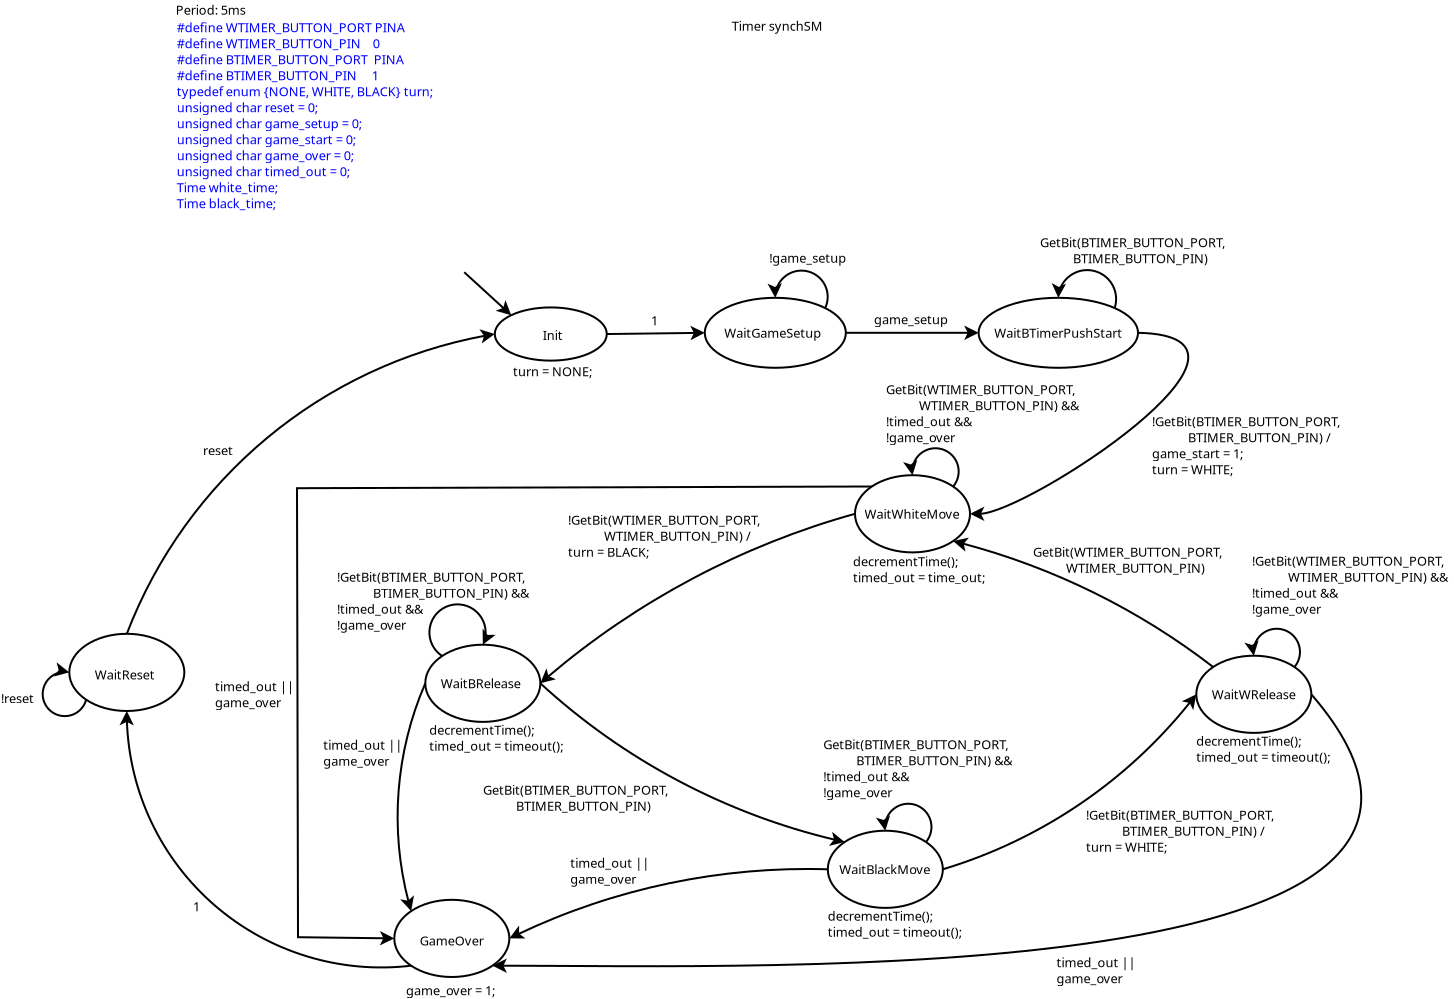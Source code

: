 <?xml version="1.0" encoding="UTF-8"?>
<dia:diagram xmlns:dia="http://www.lysator.liu.se/~alla/dia/">
  <dia:layer name="Background" visible="true" active="true">
    <dia:object type="Standard - Text" version="1" id="O0">
      <dia:attribute name="obj_pos">
        <dia:point val="0.94,0.975"/>
      </dia:attribute>
      <dia:attribute name="obj_bb">
        <dia:rectangle val="0.94,0.38;4.652,1.127"/>
      </dia:attribute>
      <dia:attribute name="text">
        <dia:composite type="text">
          <dia:attribute name="string">
            <dia:string>#Period: 5ms#</dia:string>
          </dia:attribute>
          <dia:attribute name="font">
            <dia:font family="sans" style="0" name="Helvetica"/>
          </dia:attribute>
          <dia:attribute name="height">
            <dia:real val="0.8"/>
          </dia:attribute>
          <dia:attribute name="pos">
            <dia:point val="0.94,0.975"/>
          </dia:attribute>
          <dia:attribute name="color">
            <dia:color val="#000000"/>
          </dia:attribute>
          <dia:attribute name="alignment">
            <dia:enum val="0"/>
          </dia:attribute>
        </dia:composite>
      </dia:attribute>
      <dia:attribute name="valign">
        <dia:enum val="3"/>
      </dia:attribute>
    </dia:object>
    <dia:object type="Standard - Text" version="1" id="O1">
      <dia:attribute name="obj_pos">
        <dia:point val="28.74,1.775"/>
      </dia:attribute>
      <dia:attribute name="obj_bb">
        <dia:rectangle val="28.74,1.18;33.518,1.927"/>
      </dia:attribute>
      <dia:attribute name="text">
        <dia:composite type="text">
          <dia:attribute name="string">
            <dia:string>#Timer synchSM#</dia:string>
          </dia:attribute>
          <dia:attribute name="font">
            <dia:font family="sans" style="0" name="Helvetica"/>
          </dia:attribute>
          <dia:attribute name="height">
            <dia:real val="0.8"/>
          </dia:attribute>
          <dia:attribute name="pos">
            <dia:point val="28.74,1.775"/>
          </dia:attribute>
          <dia:attribute name="color">
            <dia:color val="#000000"/>
          </dia:attribute>
          <dia:attribute name="alignment">
            <dia:enum val="0"/>
          </dia:attribute>
        </dia:composite>
      </dia:attribute>
      <dia:attribute name="valign">
        <dia:enum val="3"/>
      </dia:attribute>
    </dia:object>
    <dia:object type="Standard - Text" version="1" id="O2">
      <dia:attribute name="obj_pos">
        <dia:point val="0.99,1.85"/>
      </dia:attribute>
      <dia:attribute name="obj_bb">
        <dia:rectangle val="0.99,1.236;14.849,10.84"/>
      </dia:attribute>
      <dia:attribute name="text">
        <dia:composite type="text">
          <dia:attribute name="string">
            <dia:string>##define WTIMER_BUTTON_PORT PINA
#define WTIMER_BUTTON_PIN    0
#define BTIMER_BUTTON_PORT  PINA
#define BTIMER_BUTTON_PIN     1
typedef enum {NONE, WHITE, BLACK} turn;
unsigned char reset = 0;
unsigned char game_setup = 0;
unsigned char game_start = 0;
unsigned char game_over = 0;
unsigned char timed_out = 0;
Time white_time;
Time black_time; #</dia:string>
          </dia:attribute>
          <dia:attribute name="font">
            <dia:font family="sans" style="0" name="Helvetica"/>
          </dia:attribute>
          <dia:attribute name="height">
            <dia:real val="0.8"/>
          </dia:attribute>
          <dia:attribute name="pos">
            <dia:point val="0.99,1.85"/>
          </dia:attribute>
          <dia:attribute name="color">
            <dia:color val="#0000ff"/>
          </dia:attribute>
          <dia:attribute name="alignment">
            <dia:enum val="0"/>
          </dia:attribute>
        </dia:composite>
      </dia:attribute>
      <dia:attribute name="valign">
        <dia:enum val="3"/>
      </dia:attribute>
    </dia:object>
    <dia:group>
      <dia:object type="Standard - Text" version="1" id="O3">
        <dia:attribute name="obj_pos">
          <dia:point val="49.75,21.55"/>
        </dia:attribute>
        <dia:attribute name="obj_bb">
          <dia:rectangle val="49.75,20.936;59.908,24.14"/>
        </dia:attribute>
        <dia:attribute name="text">
          <dia:composite type="text">
            <dia:attribute name="string">
              <dia:string>#!GetBit(BTIMER_BUTTON_PORT, 
            BTIMER_BUTTON_PIN) /
game_start = 1;
turn = WHITE;#</dia:string>
            </dia:attribute>
            <dia:attribute name="font">
              <dia:font family="sans" style="0" name="Helvetica"/>
            </dia:attribute>
            <dia:attribute name="height">
              <dia:real val="0.8"/>
            </dia:attribute>
            <dia:attribute name="pos">
              <dia:point val="49.75,21.55"/>
            </dia:attribute>
            <dia:attribute name="color">
              <dia:color val="#000000"/>
            </dia:attribute>
            <dia:attribute name="alignment">
              <dia:enum val="0"/>
            </dia:attribute>
          </dia:composite>
        </dia:attribute>
        <dia:attribute name="valign">
          <dia:enum val="3"/>
        </dia:attribute>
      </dia:object>
      <dia:object type="Standard - BezierLine" version="0" id="O4">
        <dia:attribute name="obj_pos">
          <dia:point val="49.05,16.88"/>
        </dia:attribute>
        <dia:attribute name="obj_bb">
          <dia:rectangle val="40.65,16.829;51.613,26.292"/>
        </dia:attribute>
        <dia:attribute name="bez_points">
          <dia:point val="49.05,16.88"/>
          <dia:point val="57.1,17.05"/>
          <dia:point val="43.439,25.93"/>
          <dia:point val="40.65,25.93"/>
        </dia:attribute>
        <dia:attribute name="corner_types">
          <dia:enum val="0"/>
          <dia:enum val="0"/>
        </dia:attribute>
        <dia:attribute name="end_arrow">
          <dia:enum val="22"/>
        </dia:attribute>
        <dia:attribute name="end_arrow_length">
          <dia:real val="0.5"/>
        </dia:attribute>
        <dia:attribute name="end_arrow_width">
          <dia:real val="0.5"/>
        </dia:attribute>
      </dia:object>
    </dia:group>
    <dia:group>
      <dia:object type="Standard - Line" version="0" id="O5">
        <dia:attribute name="obj_pos">
          <dia:point val="34.441,16.88"/>
        </dia:attribute>
        <dia:attribute name="obj_bb">
          <dia:rectangle val="34.391,16.518;41.193,17.242"/>
        </dia:attribute>
        <dia:attribute name="conn_endpoints">
          <dia:point val="34.441,16.88"/>
          <dia:point val="41.081,16.88"/>
        </dia:attribute>
        <dia:attribute name="numcp">
          <dia:int val="1"/>
        </dia:attribute>
        <dia:attribute name="end_arrow">
          <dia:enum val="22"/>
        </dia:attribute>
        <dia:attribute name="end_arrow_length">
          <dia:real val="0.5"/>
        </dia:attribute>
        <dia:attribute name="end_arrow_width">
          <dia:real val="0.5"/>
        </dia:attribute>
      </dia:object>
      <dia:object type="Standard - Text" version="1" id="O6">
        <dia:attribute name="obj_pos">
          <dia:point val="35.85,16.45"/>
        </dia:attribute>
        <dia:attribute name="obj_bb">
          <dia:rectangle val="35.85,15.855;39.703,16.602"/>
        </dia:attribute>
        <dia:attribute name="text">
          <dia:composite type="text">
            <dia:attribute name="string">
              <dia:string>#game_setup#</dia:string>
            </dia:attribute>
            <dia:attribute name="font">
              <dia:font family="sans" style="0" name="Helvetica"/>
            </dia:attribute>
            <dia:attribute name="height">
              <dia:real val="0.8"/>
            </dia:attribute>
            <dia:attribute name="pos">
              <dia:point val="35.85,16.45"/>
            </dia:attribute>
            <dia:attribute name="color">
              <dia:color val="#000000"/>
            </dia:attribute>
            <dia:attribute name="alignment">
              <dia:enum val="0"/>
            </dia:attribute>
          </dia:composite>
        </dia:attribute>
        <dia:attribute name="valign">
          <dia:enum val="3"/>
        </dia:attribute>
      </dia:object>
    </dia:group>
    <dia:group>
      <dia:object type="Standard - Arc" version="0" id="O7">
        <dia:attribute name="obj_pos">
          <dia:point val="19.166,34.405"/>
        </dia:attribute>
        <dia:attribute name="obj_bb">
          <dia:rectangle val="19.098,34.337;34.45,42.537"/>
        </dia:attribute>
        <dia:attribute name="conn_endpoints">
          <dia:point val="19.166,34.405"/>
          <dia:point val="34.382,42.34"/>
        </dia:attribute>
        <dia:attribute name="curve_distance">
          <dia:real val="1.132"/>
        </dia:attribute>
        <dia:attribute name="end_arrow">
          <dia:enum val="22"/>
        </dia:attribute>
        <dia:attribute name="end_arrow_length">
          <dia:real val="0.5"/>
        </dia:attribute>
        <dia:attribute name="end_arrow_width">
          <dia:real val="0.5"/>
        </dia:attribute>
      </dia:object>
      <dia:object type="Standard - Text" version="1" id="O8">
        <dia:attribute name="obj_pos">
          <dia:point val="16.305,39.975"/>
        </dia:attribute>
        <dia:attribute name="obj_bb">
          <dia:rectangle val="16.305,39.38;26.192,40.928"/>
        </dia:attribute>
        <dia:attribute name="text">
          <dia:composite type="text">
            <dia:attribute name="string">
              <dia:string>#GetBit(BTIMER_BUTTON_PORT, 
           BTIMER_BUTTON_PIN)#</dia:string>
            </dia:attribute>
            <dia:attribute name="font">
              <dia:font family="sans" style="0" name="Helvetica"/>
            </dia:attribute>
            <dia:attribute name="height">
              <dia:real val="0.8"/>
            </dia:attribute>
            <dia:attribute name="pos">
              <dia:point val="16.305,39.975"/>
            </dia:attribute>
            <dia:attribute name="color">
              <dia:color val="#000000"/>
            </dia:attribute>
            <dia:attribute name="alignment">
              <dia:enum val="0"/>
            </dia:attribute>
          </dia:composite>
        </dia:attribute>
        <dia:attribute name="valign">
          <dia:enum val="3"/>
        </dia:attribute>
      </dia:object>
    </dia:group>
    <dia:group>
      <dia:object type="Standard - Arc" version="0" id="O9">
        <dia:attribute name="obj_pos">
          <dia:point val="34.899,25.93"/>
        </dia:attribute>
        <dia:attribute name="obj_bb">
          <dia:rectangle val="19.098,25.862;34.967,34.473"/>
        </dia:attribute>
        <dia:attribute name="conn_endpoints">
          <dia:point val="34.899,25.93"/>
          <dia:point val="19.166,34.405"/>
        </dia:attribute>
        <dia:attribute name="curve_distance">
          <dia:real val="1"/>
        </dia:attribute>
        <dia:attribute name="end_arrow">
          <dia:enum val="22"/>
        </dia:attribute>
        <dia:attribute name="end_arrow_length">
          <dia:real val="0.5"/>
        </dia:attribute>
        <dia:attribute name="end_arrow_width">
          <dia:real val="0.5"/>
        </dia:attribute>
      </dia:object>
      <dia:object type="Standard - Text" version="1" id="O10">
        <dia:attribute name="obj_pos">
          <dia:point val="20.555,26.475"/>
        </dia:attribute>
        <dia:attribute name="obj_bb">
          <dia:rectangle val="20.555,25.88;30.882,28.227"/>
        </dia:attribute>
        <dia:attribute name="text">
          <dia:composite type="text">
            <dia:attribute name="string">
              <dia:string>#!GetBit(WTIMER_BUTTON_PORT, 
            WTIMER_BUTTON_PIN) /
turn = BLACK;#</dia:string>
            </dia:attribute>
            <dia:attribute name="font">
              <dia:font family="sans" style="0" name="Helvetica"/>
            </dia:attribute>
            <dia:attribute name="height">
              <dia:real val="0.8"/>
            </dia:attribute>
            <dia:attribute name="pos">
              <dia:point val="20.555,26.475"/>
            </dia:attribute>
            <dia:attribute name="color">
              <dia:color val="#000000"/>
            </dia:attribute>
            <dia:attribute name="alignment">
              <dia:enum val="0"/>
            </dia:attribute>
          </dia:composite>
        </dia:attribute>
        <dia:attribute name="valign">
          <dia:enum val="3"/>
        </dia:attribute>
      </dia:object>
    </dia:group>
    <dia:group>
      <dia:object type="Standard - Arc" version="0" id="O11">
        <dia:attribute name="obj_pos">
          <dia:point val="52.807,33.59"/>
        </dia:attribute>
        <dia:attribute name="obj_bb">
          <dia:rectangle val="39.741,27.119;52.874,33.657"/>
        </dia:attribute>
        <dia:attribute name="conn_endpoints">
          <dia:point val="52.807,33.59"/>
          <dia:point val="39.808,27.295"/>
        </dia:attribute>
        <dia:attribute name="curve_distance">
          <dia:real val="0.747"/>
        </dia:attribute>
        <dia:attribute name="end_arrow">
          <dia:enum val="22"/>
        </dia:attribute>
        <dia:attribute name="end_arrow_length">
          <dia:real val="0.5"/>
        </dia:attribute>
        <dia:attribute name="end_arrow_width">
          <dia:real val="0.5"/>
        </dia:attribute>
      </dia:object>
      <dia:object type="Standard - Text" version="1" id="O12">
        <dia:attribute name="obj_pos">
          <dia:point val="43.805,28.075"/>
        </dia:attribute>
        <dia:attribute name="obj_bb">
          <dia:rectangle val="43.805,27.48;53.88,29.027"/>
        </dia:attribute>
        <dia:attribute name="text">
          <dia:composite type="text">
            <dia:attribute name="string">
              <dia:string>#GetBit(WTIMER_BUTTON_PORT, 
           WTIMER_BUTTON_PIN)#</dia:string>
            </dia:attribute>
            <dia:attribute name="font">
              <dia:font family="sans" style="0" name="Helvetica"/>
            </dia:attribute>
            <dia:attribute name="height">
              <dia:real val="0.8"/>
            </dia:attribute>
            <dia:attribute name="pos">
              <dia:point val="43.805,28.075"/>
            </dia:attribute>
            <dia:attribute name="color">
              <dia:color val="#000000"/>
            </dia:attribute>
            <dia:attribute name="alignment">
              <dia:enum val="0"/>
            </dia:attribute>
          </dia:composite>
        </dia:attribute>
        <dia:attribute name="valign">
          <dia:enum val="3"/>
        </dia:attribute>
      </dia:object>
    </dia:group>
    <dia:group>
      <dia:object type="Standard - Arc" version="0" id="O13">
        <dia:attribute name="obj_pos">
          <dia:point val="13.415,34.405"/>
        </dia:attribute>
        <dia:attribute name="obj_bb">
          <dia:rectangle val="11.981,34.352;13.468,45.848"/>
        </dia:attribute>
        <dia:attribute name="conn_endpoints">
          <dia:point val="13.415,34.405"/>
          <dia:point val="12.707,45.795"/>
        </dia:attribute>
        <dia:attribute name="curve_distance">
          <dia:real val="1"/>
        </dia:attribute>
        <dia:attribute name="end_arrow">
          <dia:enum val="22"/>
        </dia:attribute>
        <dia:attribute name="end_arrow_length">
          <dia:real val="0.5"/>
        </dia:attribute>
        <dia:attribute name="end_arrow_width">
          <dia:real val="0.5"/>
        </dia:attribute>
      </dia:object>
      <dia:object type="Standard - Text" version="1" id="O14">
        <dia:attribute name="obj_pos">
          <dia:point val="8.315,37.725"/>
        </dia:attribute>
        <dia:attribute name="obj_bb">
          <dia:rectangle val="8.315,37.13;12.108,38.678"/>
        </dia:attribute>
        <dia:attribute name="text">
          <dia:composite type="text">
            <dia:attribute name="string">
              <dia:string>#timed_out ||
game_over#</dia:string>
            </dia:attribute>
            <dia:attribute name="font">
              <dia:font family="sans" style="0" name="Helvetica"/>
            </dia:attribute>
            <dia:attribute name="height">
              <dia:real val="0.8"/>
            </dia:attribute>
            <dia:attribute name="pos">
              <dia:point val="8.315,37.725"/>
            </dia:attribute>
            <dia:attribute name="color">
              <dia:color val="#000000"/>
            </dia:attribute>
            <dia:attribute name="alignment">
              <dia:enum val="0"/>
            </dia:attribute>
          </dia:composite>
        </dia:attribute>
        <dia:attribute name="valign">
          <dia:enum val="3"/>
        </dia:attribute>
      </dia:object>
    </dia:group>
    <dia:group>
      <dia:object type="Standard - PolyLine" version="0" id="O15">
        <dia:attribute name="obj_pos">
          <dia:point val="35.742,24.565"/>
        </dia:attribute>
        <dia:attribute name="obj_bb">
          <dia:rectangle val="6.95,24.515;35.792,47.514"/>
        </dia:attribute>
        <dia:attribute name="poly_points">
          <dia:point val="35.742,24.565"/>
          <dia:point val="7.0,24.65"/>
          <dia:point val="7.05,47.1"/>
          <dia:point val="11.865,47.16"/>
        </dia:attribute>
        <dia:attribute name="end_arrow">
          <dia:enum val="22"/>
        </dia:attribute>
        <dia:attribute name="end_arrow_length">
          <dia:real val="0.5"/>
        </dia:attribute>
        <dia:attribute name="end_arrow_width">
          <dia:real val="0.5"/>
        </dia:attribute>
      </dia:object>
      <dia:object type="Standard - Text" version="1" id="O16">
        <dia:attribute name="obj_pos">
          <dia:point val="2.9,34.8"/>
        </dia:attribute>
        <dia:attribute name="obj_bb">
          <dia:rectangle val="2.9,34.205;6.693,35.752"/>
        </dia:attribute>
        <dia:attribute name="text">
          <dia:composite type="text">
            <dia:attribute name="string">
              <dia:string>#timed_out ||
game_over#</dia:string>
            </dia:attribute>
            <dia:attribute name="font">
              <dia:font family="sans" style="0" name="Helvetica"/>
            </dia:attribute>
            <dia:attribute name="height">
              <dia:real val="0.8"/>
            </dia:attribute>
            <dia:attribute name="pos">
              <dia:point val="2.9,34.8"/>
            </dia:attribute>
            <dia:attribute name="color">
              <dia:color val="#000000"/>
            </dia:attribute>
            <dia:attribute name="alignment">
              <dia:enum val="0"/>
            </dia:attribute>
          </dia:composite>
        </dia:attribute>
        <dia:attribute name="valign">
          <dia:enum val="3"/>
        </dia:attribute>
      </dia:object>
    </dia:group>
    <dia:group>
      <dia:object type="Standard - Arc" version="0" id="O17">
        <dia:attribute name="obj_pos">
          <dia:point val="12.707,48.525"/>
        </dia:attribute>
        <dia:attribute name="obj_bb">
          <dia:rectangle val="-1.877,35.719;12.778,48.663"/>
        </dia:attribute>
        <dia:attribute name="conn_endpoints">
          <dia:point val="12.707,48.525"/>
          <dia:point val="-1.51,35.79"/>
        </dia:attribute>
        <dia:attribute name="curve_distance">
          <dia:real val="-4.308"/>
        </dia:attribute>
        <dia:attribute name="end_arrow">
          <dia:enum val="22"/>
        </dia:attribute>
        <dia:attribute name="end_arrow_length">
          <dia:real val="0.5"/>
        </dia:attribute>
        <dia:attribute name="end_arrow_width">
          <dia:real val="0.5"/>
        </dia:attribute>
      </dia:object>
      <dia:object type="Standard - Text" version="1" id="O18">
        <dia:attribute name="obj_pos">
          <dia:point val="1.8,45.8"/>
        </dia:attribute>
        <dia:attribute name="obj_bb">
          <dia:rectangle val="1.8,45.205;2.2,45.953"/>
        </dia:attribute>
        <dia:attribute name="text">
          <dia:composite type="text">
            <dia:attribute name="string">
              <dia:string>#1#</dia:string>
            </dia:attribute>
            <dia:attribute name="font">
              <dia:font family="sans" style="0" name="Helvetica"/>
            </dia:attribute>
            <dia:attribute name="height">
              <dia:real val="0.8"/>
            </dia:attribute>
            <dia:attribute name="pos">
              <dia:point val="1.8,45.8"/>
            </dia:attribute>
            <dia:attribute name="color">
              <dia:color val="#000000"/>
            </dia:attribute>
            <dia:attribute name="alignment">
              <dia:enum val="0"/>
            </dia:attribute>
          </dia:composite>
        </dia:attribute>
        <dia:attribute name="valign">
          <dia:enum val="3"/>
        </dia:attribute>
      </dia:object>
    </dia:group>
    <dia:group>
      <dia:object type="Standard - Arc" version="0" id="O19">
        <dia:attribute name="obj_pos">
          <dia:point val="-1.51,31.93"/>
        </dia:attribute>
        <dia:attribute name="obj_bb">
          <dia:rectangle val="-1.58,16.701;16.961,32.0"/>
        </dia:attribute>
        <dia:attribute name="conn_endpoints">
          <dia:point val="-1.51,31.93"/>
          <dia:point val="16.89,16.941"/>
        </dia:attribute>
        <dia:attribute name="curve_distance">
          <dia:real val="-3.164"/>
        </dia:attribute>
        <dia:attribute name="end_arrow">
          <dia:enum val="22"/>
        </dia:attribute>
        <dia:attribute name="end_arrow_length">
          <dia:real val="0.5"/>
        </dia:attribute>
        <dia:attribute name="end_arrow_width">
          <dia:real val="0.5"/>
        </dia:attribute>
      </dia:object>
      <dia:object type="Standard - Text" version="1" id="O20">
        <dia:attribute name="obj_pos">
          <dia:point val="2.3,23"/>
        </dia:attribute>
        <dia:attribute name="obj_bb">
          <dia:rectangle val="2.3,22.405;3.889,23.152"/>
        </dia:attribute>
        <dia:attribute name="text">
          <dia:composite type="text">
            <dia:attribute name="string">
              <dia:string>#reset#</dia:string>
            </dia:attribute>
            <dia:attribute name="font">
              <dia:font family="sans" style="0" name="Helvetica"/>
            </dia:attribute>
            <dia:attribute name="height">
              <dia:real val="0.8"/>
            </dia:attribute>
            <dia:attribute name="pos">
              <dia:point val="2.3,23"/>
            </dia:attribute>
            <dia:attribute name="color">
              <dia:color val="#000000"/>
            </dia:attribute>
            <dia:attribute name="alignment">
              <dia:enum val="0"/>
            </dia:attribute>
          </dia:composite>
        </dia:attribute>
        <dia:attribute name="valign">
          <dia:enum val="3"/>
        </dia:attribute>
      </dia:object>
    </dia:group>
    <dia:group>
      <dia:object type="Standard - BezierLine" version="0" id="O21">
        <dia:attribute name="obj_pos">
          <dia:point val="57.716,34.955"/>
        </dia:attribute>
        <dia:attribute name="obj_bb">
          <dia:rectangle val="16.774,34.885;60.262,48.886"/>
        </dia:attribute>
        <dia:attribute name="bez_points">
          <dia:point val="57.716,34.955"/>
          <dia:point val="70.55,49.8"/>
          <dia:point val="30.366,48.525"/>
          <dia:point val="16.774,48.525"/>
        </dia:attribute>
        <dia:attribute name="corner_types">
          <dia:enum val="0"/>
          <dia:enum val="0"/>
        </dia:attribute>
        <dia:attribute name="end_arrow">
          <dia:enum val="22"/>
        </dia:attribute>
        <dia:attribute name="end_arrow_length">
          <dia:real val="0.5"/>
        </dia:attribute>
        <dia:attribute name="end_arrow_width">
          <dia:real val="0.5"/>
        </dia:attribute>
      </dia:object>
      <dia:object type="Standard - Text" version="1" id="O22">
        <dia:attribute name="obj_pos">
          <dia:point val="44.98,48.605"/>
        </dia:attribute>
        <dia:attribute name="obj_bb">
          <dia:rectangle val="44.98,48.01;48.773,49.557"/>
        </dia:attribute>
        <dia:attribute name="text">
          <dia:composite type="text">
            <dia:attribute name="string">
              <dia:string>#timed_out ||
game_over#</dia:string>
            </dia:attribute>
            <dia:attribute name="font">
              <dia:font family="sans" style="0" name="Helvetica"/>
            </dia:attribute>
            <dia:attribute name="height">
              <dia:real val="0.8"/>
            </dia:attribute>
            <dia:attribute name="pos">
              <dia:point val="44.98,48.605"/>
            </dia:attribute>
            <dia:attribute name="color">
              <dia:color val="#000000"/>
            </dia:attribute>
            <dia:attribute name="alignment">
              <dia:enum val="0"/>
            </dia:attribute>
          </dia:composite>
        </dia:attribute>
        <dia:attribute name="valign">
          <dia:enum val="3"/>
        </dia:attribute>
      </dia:object>
    </dia:group>
    <dia:group>
      <dia:object type="Standard - Arc" version="0" id="O23">
        <dia:attribute name="obj_pos">
          <dia:point val="39.291,43.705"/>
        </dia:attribute>
        <dia:attribute name="obj_bb">
          <dia:rectangle val="39.221,34.885;52.035,43.775"/>
        </dia:attribute>
        <dia:attribute name="conn_endpoints">
          <dia:point val="39.291,43.705"/>
          <dia:point val="51.965,34.955"/>
        </dia:attribute>
        <dia:attribute name="curve_distance">
          <dia:real val="1.211"/>
        </dia:attribute>
        <dia:attribute name="end_arrow">
          <dia:enum val="22"/>
        </dia:attribute>
        <dia:attribute name="end_arrow_length">
          <dia:real val="0.5"/>
        </dia:attribute>
        <dia:attribute name="end_arrow_width">
          <dia:real val="0.5"/>
        </dia:attribute>
      </dia:object>
      <dia:object type="Standard - Text" version="1" id="O24">
        <dia:attribute name="obj_pos">
          <dia:point val="46.455,41.225"/>
        </dia:attribute>
        <dia:attribute name="obj_bb">
          <dia:rectangle val="46.455,40.611;56.614,43.015"/>
        </dia:attribute>
        <dia:attribute name="text">
          <dia:composite type="text">
            <dia:attribute name="string">
              <dia:string>#!GetBit(BTIMER_BUTTON_PORT, 
            BTIMER_BUTTON_PIN) /
turn = WHITE;#</dia:string>
            </dia:attribute>
            <dia:attribute name="font">
              <dia:font family="sans" style="0" name="Helvetica"/>
            </dia:attribute>
            <dia:attribute name="height">
              <dia:real val="0.8"/>
            </dia:attribute>
            <dia:attribute name="pos">
              <dia:point val="46.455,41.225"/>
            </dia:attribute>
            <dia:attribute name="color">
              <dia:color val="#000000"/>
            </dia:attribute>
            <dia:attribute name="alignment">
              <dia:enum val="0"/>
            </dia:attribute>
          </dia:composite>
        </dia:attribute>
        <dia:attribute name="valign">
          <dia:enum val="3"/>
        </dia:attribute>
      </dia:object>
    </dia:group>
    <dia:group>
      <dia:object type="Standard - Arc" version="0" id="O25">
        <dia:attribute name="obj_pos">
          <dia:point val="33.54,43.705"/>
        </dia:attribute>
        <dia:attribute name="obj_bb">
          <dia:rectangle val="17.556,43.639;33.599,47.219"/>
        </dia:attribute>
        <dia:attribute name="conn_endpoints">
          <dia:point val="33.54,43.705"/>
          <dia:point val="17.616,47.16"/>
        </dia:attribute>
        <dia:attribute name="curve_distance">
          <dia:real val="1"/>
        </dia:attribute>
        <dia:attribute name="end_arrow">
          <dia:enum val="22"/>
        </dia:attribute>
        <dia:attribute name="end_arrow_length">
          <dia:real val="0.5"/>
        </dia:attribute>
        <dia:attribute name="end_arrow_width">
          <dia:real val="0.5"/>
        </dia:attribute>
      </dia:object>
      <dia:object type="Standard - Text" version="1" id="O26">
        <dia:attribute name="obj_pos">
          <dia:point val="20.665,43.625"/>
        </dia:attribute>
        <dia:attribute name="obj_bb">
          <dia:rectangle val="20.665,43.03;24.458,44.578"/>
        </dia:attribute>
        <dia:attribute name="text">
          <dia:composite type="text">
            <dia:attribute name="string">
              <dia:string>#timed_out ||
game_over#</dia:string>
            </dia:attribute>
            <dia:attribute name="font">
              <dia:font family="sans" style="0" name="Helvetica"/>
            </dia:attribute>
            <dia:attribute name="height">
              <dia:real val="0.8"/>
            </dia:attribute>
            <dia:attribute name="pos">
              <dia:point val="20.665,43.625"/>
            </dia:attribute>
            <dia:attribute name="color">
              <dia:color val="#000000"/>
            </dia:attribute>
            <dia:attribute name="alignment">
              <dia:enum val="0"/>
            </dia:attribute>
          </dia:composite>
        </dia:attribute>
        <dia:attribute name="valign">
          <dia:enum val="3"/>
        </dia:attribute>
      </dia:object>
    </dia:group>
    <dia:group>
      <dia:object type="Standard - Line" version="0" id="O27">
        <dia:attribute name="obj_pos">
          <dia:point val="22.49,16.941"/>
        </dia:attribute>
        <dia:attribute name="obj_bb">
          <dia:rectangle val="22.439,16.525;27.502,17.249"/>
        </dia:attribute>
        <dia:attribute name="conn_endpoints">
          <dia:point val="22.49,16.941"/>
          <dia:point val="27.39,16.88"/>
        </dia:attribute>
        <dia:attribute name="numcp">
          <dia:int val="1"/>
        </dia:attribute>
        <dia:attribute name="end_arrow">
          <dia:enum val="22"/>
        </dia:attribute>
        <dia:attribute name="end_arrow_length">
          <dia:real val="0.5"/>
        </dia:attribute>
        <dia:attribute name="end_arrow_width">
          <dia:real val="0.5"/>
        </dia:attribute>
      </dia:object>
      <dia:object type="Standard - Text" version="1" id="O28">
        <dia:attribute name="obj_pos">
          <dia:point val="24.7,16.5"/>
        </dia:attribute>
        <dia:attribute name="obj_bb">
          <dia:rectangle val="24.7,15.905;25.1,16.652"/>
        </dia:attribute>
        <dia:attribute name="text">
          <dia:composite type="text">
            <dia:attribute name="string">
              <dia:string>#1#</dia:string>
            </dia:attribute>
            <dia:attribute name="font">
              <dia:font family="sans" style="0" name="Helvetica"/>
            </dia:attribute>
            <dia:attribute name="height">
              <dia:real val="0.8"/>
            </dia:attribute>
            <dia:attribute name="pos">
              <dia:point val="24.7,16.5"/>
            </dia:attribute>
            <dia:attribute name="color">
              <dia:color val="#000000"/>
            </dia:attribute>
            <dia:attribute name="alignment">
              <dia:enum val="0"/>
            </dia:attribute>
          </dia:composite>
        </dia:attribute>
        <dia:attribute name="valign">
          <dia:enum val="3"/>
        </dia:attribute>
      </dia:object>
    </dia:group>
    <dia:group>
      <dia:object type="Standard - Line" version="0" id="O29">
        <dia:attribute name="obj_pos">
          <dia:point val="15.361,13.851"/>
        </dia:attribute>
        <dia:attribute name="obj_bb">
          <dia:rectangle val="15.29,13.78;17.793,16.076"/>
        </dia:attribute>
        <dia:attribute name="conn_endpoints">
          <dia:point val="15.361,13.851"/>
          <dia:point val="17.71,16.0"/>
        </dia:attribute>
        <dia:attribute name="numcp">
          <dia:int val="1"/>
        </dia:attribute>
        <dia:attribute name="end_arrow">
          <dia:enum val="22"/>
        </dia:attribute>
        <dia:attribute name="end_arrow_length">
          <dia:real val="0.5"/>
        </dia:attribute>
        <dia:attribute name="end_arrow_width">
          <dia:real val="0.5"/>
        </dia:attribute>
      </dia:object>
      <dia:group>
        <dia:object type="Standard - Text" version="1" id="O30">
          <dia:attribute name="obj_pos">
            <dia:point val="17.8,19.05"/>
          </dia:attribute>
          <dia:attribute name="obj_bb">
            <dia:rectangle val="17.8,18.455;22.059,19.203"/>
          </dia:attribute>
          <dia:attribute name="text">
            <dia:composite type="text">
              <dia:attribute name="string">
                <dia:string>#turn = NONE;#</dia:string>
              </dia:attribute>
              <dia:attribute name="font">
                <dia:font family="sans" style="0" name="Helvetica"/>
              </dia:attribute>
              <dia:attribute name="height">
                <dia:real val="0.8"/>
              </dia:attribute>
              <dia:attribute name="pos">
                <dia:point val="17.8,19.05"/>
              </dia:attribute>
              <dia:attribute name="color">
                <dia:color val="#000000"/>
              </dia:attribute>
              <dia:attribute name="alignment">
                <dia:enum val="0"/>
              </dia:attribute>
            </dia:composite>
          </dia:attribute>
          <dia:attribute name="valign">
            <dia:enum val="3"/>
          </dia:attribute>
        </dia:object>
        <dia:group>
          <dia:object type="Standard - Ellipse" version="0" id="O31">
            <dia:attribute name="obj_pos">
              <dia:point val="16.89,15.611"/>
            </dia:attribute>
            <dia:attribute name="obj_bb">
              <dia:rectangle val="16.84,15.561;22.54,18.321"/>
            </dia:attribute>
            <dia:attribute name="elem_corner">
              <dia:point val="16.89,15.611"/>
            </dia:attribute>
            <dia:attribute name="elem_width">
              <dia:real val="5.599"/>
            </dia:attribute>
            <dia:attribute name="elem_height">
              <dia:real val="2.66"/>
            </dia:attribute>
          </dia:object>
          <dia:object type="Standard - Text" version="1" id="O32">
            <dia:attribute name="obj_pos">
              <dia:point val="19.29,17.241"/>
            </dia:attribute>
            <dia:attribute name="obj_bb">
              <dia:rectangle val="19.29,16.646;20.3,17.393"/>
            </dia:attribute>
            <dia:attribute name="text">
              <dia:composite type="text">
                <dia:attribute name="string">
                  <dia:string>#Init#</dia:string>
                </dia:attribute>
                <dia:attribute name="font">
                  <dia:font family="sans" style="0" name="Helvetica"/>
                </dia:attribute>
                <dia:attribute name="height">
                  <dia:real val="0.8"/>
                </dia:attribute>
                <dia:attribute name="pos">
                  <dia:point val="19.29,17.241"/>
                </dia:attribute>
                <dia:attribute name="color">
                  <dia:color val="#000000"/>
                </dia:attribute>
                <dia:attribute name="alignment">
                  <dia:enum val="0"/>
                </dia:attribute>
              </dia:composite>
            </dia:attribute>
            <dia:attribute name="valign">
              <dia:enum val="3"/>
            </dia:attribute>
          </dia:object>
        </dia:group>
      </dia:group>
    </dia:group>
    <dia:group>
      <dia:group>
        <dia:object type="Standard - Ellipse" version="0" id="O33">
          <dia:attribute name="obj_pos">
            <dia:point val="27.39,15.13"/>
          </dia:attribute>
          <dia:attribute name="obj_bb">
            <dia:rectangle val="27.34,15.08;34.491,18.68"/>
          </dia:attribute>
          <dia:attribute name="elem_corner">
            <dia:point val="27.39,15.13"/>
          </dia:attribute>
          <dia:attribute name="elem_width">
            <dia:real val="7.051"/>
          </dia:attribute>
          <dia:attribute name="elem_height">
            <dia:real val="3.5"/>
          </dia:attribute>
        </dia:object>
        <dia:object type="Standard - Text" version="1" id="O34">
          <dia:attribute name="obj_pos">
            <dia:point val="28.365,17.13"/>
          </dia:attribute>
          <dia:attribute name="obj_bb">
            <dia:rectangle val="28.365,16.535;33.455,17.282"/>
          </dia:attribute>
          <dia:attribute name="text">
            <dia:composite type="text">
              <dia:attribute name="string">
                <dia:string>#WaitGameSetup#</dia:string>
              </dia:attribute>
              <dia:attribute name="font">
                <dia:font family="sans" style="0" name="Helvetica"/>
              </dia:attribute>
              <dia:attribute name="height">
                <dia:real val="0.8"/>
              </dia:attribute>
              <dia:attribute name="pos">
                <dia:point val="28.365,17.13"/>
              </dia:attribute>
              <dia:attribute name="color">
                <dia:color val="#000000"/>
              </dia:attribute>
              <dia:attribute name="alignment">
                <dia:enum val="0"/>
              </dia:attribute>
            </dia:composite>
          </dia:attribute>
          <dia:attribute name="valign">
            <dia:enum val="3"/>
          </dia:attribute>
        </dia:object>
      </dia:group>
      <dia:group>
        <dia:object type="Standard - Arc" version="0" id="O35">
          <dia:attribute name="obj_pos">
            <dia:point val="33.408,15.642"/>
          </dia:attribute>
          <dia:attribute name="obj_bb">
            <dia:rectangle val="30.526,13.72;33.585,15.701"/>
          </dia:attribute>
          <dia:attribute name="conn_endpoints">
            <dia:point val="33.408,15.642"/>
            <dia:point val="30.915,15.13"/>
          </dia:attribute>
          <dia:attribute name="curve_distance">
            <dia:real val="1.622"/>
          </dia:attribute>
          <dia:attribute name="end_arrow">
            <dia:enum val="22"/>
          </dia:attribute>
          <dia:attribute name="end_arrow_length">
            <dia:real val="0.5"/>
          </dia:attribute>
          <dia:attribute name="end_arrow_width">
            <dia:real val="0.5"/>
          </dia:attribute>
        </dia:object>
        <dia:object type="Standard - Text" version="1" id="O36">
          <dia:attribute name="obj_pos">
            <dia:point val="30.616,13.375"/>
          </dia:attribute>
          <dia:attribute name="obj_bb">
            <dia:rectangle val="30.616,12.78;34.721,13.527"/>
          </dia:attribute>
          <dia:attribute name="text">
            <dia:composite type="text">
              <dia:attribute name="string">
                <dia:string>#!game_setup#</dia:string>
              </dia:attribute>
              <dia:attribute name="font">
                <dia:font family="sans" style="0" name="Helvetica"/>
              </dia:attribute>
              <dia:attribute name="height">
                <dia:real val="0.8"/>
              </dia:attribute>
              <dia:attribute name="pos">
                <dia:point val="30.616,13.375"/>
              </dia:attribute>
              <dia:attribute name="color">
                <dia:color val="#000000"/>
              </dia:attribute>
              <dia:attribute name="alignment">
                <dia:enum val="0"/>
              </dia:attribute>
            </dia:composite>
          </dia:attribute>
          <dia:attribute name="valign">
            <dia:enum val="3"/>
          </dia:attribute>
        </dia:object>
      </dia:group>
    </dia:group>
    <dia:group>
      <dia:group>
        <dia:object type="Standard - Ellipse" version="0" id="O37">
          <dia:attribute name="obj_pos">
            <dia:point val="41.081,15.13"/>
          </dia:attribute>
          <dia:attribute name="obj_bb">
            <dia:rectangle val="41.031,15.08;49.1,18.68"/>
          </dia:attribute>
          <dia:attribute name="elem_corner">
            <dia:point val="41.081,15.13"/>
          </dia:attribute>
          <dia:attribute name="elem_width">
            <dia:real val="7.969"/>
          </dia:attribute>
          <dia:attribute name="elem_height">
            <dia:real val="3.5"/>
          </dia:attribute>
        </dia:object>
        <dia:object type="Standard - Text" version="1" id="O38">
          <dia:attribute name="obj_pos">
            <dia:point val="41.865,17.13"/>
          </dia:attribute>
          <dia:attribute name="obj_bb">
            <dia:rectangle val="41.865,16.535;48.533,17.283"/>
          </dia:attribute>
          <dia:attribute name="text">
            <dia:composite type="text">
              <dia:attribute name="string">
                <dia:string>#WaitBTimerPushStart#</dia:string>
              </dia:attribute>
              <dia:attribute name="font">
                <dia:font family="sans" style="0" name="Helvetica"/>
              </dia:attribute>
              <dia:attribute name="height">
                <dia:real val="0.8"/>
              </dia:attribute>
              <dia:attribute name="pos">
                <dia:point val="41.865,17.13"/>
              </dia:attribute>
              <dia:attribute name="color">
                <dia:color val="#000000"/>
              </dia:attribute>
              <dia:attribute name="alignment">
                <dia:enum val="0"/>
              </dia:attribute>
            </dia:composite>
          </dia:attribute>
          <dia:attribute name="valign">
            <dia:enum val="3"/>
          </dia:attribute>
        </dia:object>
      </dia:group>
      <dia:group>
        <dia:object type="Standard - Arc" version="0" id="O39">
          <dia:attribute name="obj_pos">
            <dia:point val="47.883,15.643"/>
          </dia:attribute>
          <dia:attribute name="obj_bb">
            <dia:rectangle val="44.734,13.695;48.005,15.701"/>
          </dia:attribute>
          <dia:attribute name="conn_endpoints">
            <dia:point val="47.883,15.643"/>
            <dia:point val="45.065,15.13"/>
          </dia:attribute>
          <dia:attribute name="curve_distance">
            <dia:real val="1.645"/>
          </dia:attribute>
          <dia:attribute name="end_arrow">
            <dia:enum val="22"/>
          </dia:attribute>
          <dia:attribute name="end_arrow_length">
            <dia:real val="0.5"/>
          </dia:attribute>
          <dia:attribute name="end_arrow_width">
            <dia:real val="0.5"/>
          </dia:attribute>
        </dia:object>
        <dia:object type="Standard - Text" version="1" id="O40">
          <dia:attribute name="obj_pos">
            <dia:point val="44.15,12.6"/>
          </dia:attribute>
          <dia:attribute name="obj_bb">
            <dia:rectangle val="44.15,12.005;54.037,13.553"/>
          </dia:attribute>
          <dia:attribute name="text">
            <dia:composite type="text">
              <dia:attribute name="string">
                <dia:string>#GetBit(BTIMER_BUTTON_PORT, 
           BTIMER_BUTTON_PIN)#</dia:string>
              </dia:attribute>
              <dia:attribute name="font">
                <dia:font family="sans" style="0" name="Helvetica"/>
              </dia:attribute>
              <dia:attribute name="height">
                <dia:real val="0.8"/>
              </dia:attribute>
              <dia:attribute name="pos">
                <dia:point val="44.15,12.6"/>
              </dia:attribute>
              <dia:attribute name="color">
                <dia:color val="#000000"/>
              </dia:attribute>
              <dia:attribute name="alignment">
                <dia:enum val="0"/>
              </dia:attribute>
            </dia:composite>
          </dia:attribute>
          <dia:attribute name="valign">
            <dia:enum val="3"/>
          </dia:attribute>
        </dia:object>
      </dia:group>
    </dia:group>
    <dia:group>
      <dia:group>
        <dia:object type="Standard - Arc" version="0" id="O41">
          <dia:attribute name="obj_pos">
            <dia:point val="39.808,24.565"/>
          </dia:attribute>
          <dia:attribute name="obj_bb">
            <dia:rectangle val="37.302,22.603;40.133,24.627"/>
          </dia:attribute>
          <dia:attribute name="conn_endpoints">
            <dia:point val="39.808,24.565"/>
            <dia:point val="37.775,24"/>
          </dia:attribute>
          <dia:attribute name="curve_distance">
            <dia:real val="1.648"/>
          </dia:attribute>
          <dia:attribute name="end_arrow">
            <dia:enum val="22"/>
          </dia:attribute>
          <dia:attribute name="end_arrow_length">
            <dia:real val="0.5"/>
          </dia:attribute>
          <dia:attribute name="end_arrow_width">
            <dia:real val="0.5"/>
          </dia:attribute>
        </dia:object>
        <dia:object type="Standard - Text" version="1" id="O42">
          <dia:attribute name="obj_pos">
            <dia:point val="36.45,19.95"/>
          </dia:attribute>
          <dia:attribute name="obj_bb">
            <dia:rectangle val="36.45,19.355;47.111,22.503"/>
          </dia:attribute>
          <dia:attribute name="text">
            <dia:composite type="text">
              <dia:attribute name="string">
                <dia:string>#GetBit(WTIMER_BUTTON_PORT, 
           WTIMER_BUTTON_PIN) &amp;&amp; 
!timed_out &amp;&amp; 
!game_over#</dia:string>
              </dia:attribute>
              <dia:attribute name="font">
                <dia:font family="sans" style="0" name="Helvetica"/>
              </dia:attribute>
              <dia:attribute name="height">
                <dia:real val="0.8"/>
              </dia:attribute>
              <dia:attribute name="pos">
                <dia:point val="36.45,19.95"/>
              </dia:attribute>
              <dia:attribute name="color">
                <dia:color val="#000000"/>
              </dia:attribute>
              <dia:attribute name="alignment">
                <dia:enum val="0"/>
              </dia:attribute>
            </dia:composite>
          </dia:attribute>
          <dia:attribute name="valign">
            <dia:enum val="3"/>
          </dia:attribute>
        </dia:object>
      </dia:group>
      <dia:group>
        <dia:object type="Standard - Text" version="1" id="O43">
          <dia:attribute name="obj_pos">
            <dia:point val="34.8,28.55"/>
          </dia:attribute>
          <dia:attribute name="obj_bb">
            <dia:rectangle val="34.8,27.955;41.873,29.503"/>
          </dia:attribute>
          <dia:attribute name="text">
            <dia:composite type="text">
              <dia:attribute name="string">
                <dia:string>#decrementTime();
timed_out = time_out;#</dia:string>
              </dia:attribute>
              <dia:attribute name="font">
                <dia:font family="sans" style="0" name="Helvetica"/>
              </dia:attribute>
              <dia:attribute name="height">
                <dia:real val="0.8"/>
              </dia:attribute>
              <dia:attribute name="pos">
                <dia:point val="34.8,28.55"/>
              </dia:attribute>
              <dia:attribute name="color">
                <dia:color val="#000000"/>
              </dia:attribute>
              <dia:attribute name="alignment">
                <dia:enum val="0"/>
              </dia:attribute>
            </dia:composite>
          </dia:attribute>
          <dia:attribute name="valign">
            <dia:enum val="3"/>
          </dia:attribute>
        </dia:object>
        <dia:group>
          <dia:object type="Standard - Ellipse" version="0" id="O44">
            <dia:attribute name="obj_pos">
              <dia:point val="34.899,24"/>
            </dia:attribute>
            <dia:attribute name="obj_bb">
              <dia:rectangle val="34.849,23.95;40.7,27.91"/>
            </dia:attribute>
            <dia:attribute name="elem_corner">
              <dia:point val="34.899,24"/>
            </dia:attribute>
            <dia:attribute name="elem_width">
              <dia:real val="5.751"/>
            </dia:attribute>
            <dia:attribute name="elem_height">
              <dia:real val="3.86"/>
            </dia:attribute>
          </dia:object>
          <dia:object type="Standard - Text" version="1" id="O45">
            <dia:attribute name="obj_pos">
              <dia:point val="35.375,26.18"/>
            </dia:attribute>
            <dia:attribute name="obj_bb">
              <dia:rectangle val="35.375,25.585;40.274,26.333"/>
            </dia:attribute>
            <dia:attribute name="text">
              <dia:composite type="text">
                <dia:attribute name="string">
                  <dia:string>#WaitWhiteMove#</dia:string>
                </dia:attribute>
                <dia:attribute name="font">
                  <dia:font family="sans" style="0" name="Helvetica"/>
                </dia:attribute>
                <dia:attribute name="height">
                  <dia:real val="0.8"/>
                </dia:attribute>
                <dia:attribute name="pos">
                  <dia:point val="35.375,26.18"/>
                </dia:attribute>
                <dia:attribute name="color">
                  <dia:color val="#000000"/>
                </dia:attribute>
                <dia:attribute name="alignment">
                  <dia:enum val="0"/>
                </dia:attribute>
              </dia:composite>
            </dia:attribute>
            <dia:attribute name="valign">
              <dia:enum val="3"/>
            </dia:attribute>
          </dia:object>
        </dia:group>
      </dia:group>
    </dia:group>
    <dia:group>
      <dia:group>
        <dia:object type="Standard - Arc" version="0" id="O46">
          <dia:attribute name="obj_pos">
            <dia:point val="14.257,33.04"/>
          </dia:attribute>
          <dia:attribute name="obj_bb">
            <dia:rectangle val="13.569,30.407;16.931,33.102"/>
          </dia:attribute>
          <dia:attribute name="conn_endpoints">
            <dia:point val="14.257,33.04"/>
            <dia:point val="16.291,32.475"/>
          </dia:attribute>
          <dia:attribute name="curve_distance">
            <dia:real val="-2.334"/>
          </dia:attribute>
          <dia:attribute name="end_arrow">
            <dia:enum val="22"/>
          </dia:attribute>
          <dia:attribute name="end_arrow_length">
            <dia:real val="0.5"/>
          </dia:attribute>
          <dia:attribute name="end_arrow_width">
            <dia:real val="0.5"/>
          </dia:attribute>
        </dia:object>
        <dia:object type="Standard - Text" version="1" id="O47">
          <dia:attribute name="obj_pos">
            <dia:point val="9.005,29.325"/>
          </dia:attribute>
          <dia:attribute name="obj_bb">
            <dia:rectangle val="9.005,28.73;19.479,31.878"/>
          </dia:attribute>
          <dia:attribute name="text">
            <dia:composite type="text">
              <dia:attribute name="string">
                <dia:string>#!GetBit(BTIMER_BUTTON_PORT, 
            BTIMER_BUTTON_PIN) &amp;&amp;
!timed_out &amp;&amp;
!game_over#</dia:string>
              </dia:attribute>
              <dia:attribute name="font">
                <dia:font family="sans" style="0" name="Helvetica"/>
              </dia:attribute>
              <dia:attribute name="height">
                <dia:real val="0.8"/>
              </dia:attribute>
              <dia:attribute name="pos">
                <dia:point val="9.005,29.325"/>
              </dia:attribute>
              <dia:attribute name="color">
                <dia:color val="#000000"/>
              </dia:attribute>
              <dia:attribute name="alignment">
                <dia:enum val="0"/>
              </dia:attribute>
            </dia:composite>
          </dia:attribute>
          <dia:attribute name="valign">
            <dia:enum val="3"/>
          </dia:attribute>
        </dia:object>
      </dia:group>
      <dia:group>
        <dia:object type="Standard - Text" version="1" id="O48">
          <dia:attribute name="obj_pos">
            <dia:point val="13.616,36.975"/>
          </dia:attribute>
          <dia:attribute name="obj_bb">
            <dia:rectangle val="13.616,36.38;20.861,37.928"/>
          </dia:attribute>
          <dia:attribute name="text">
            <dia:composite type="text">
              <dia:attribute name="string">
                <dia:string>#decrementTime();
timed_out = timeout();#</dia:string>
              </dia:attribute>
              <dia:attribute name="font">
                <dia:font family="sans" style="0" name="Helvetica"/>
              </dia:attribute>
              <dia:attribute name="height">
                <dia:real val="0.8"/>
              </dia:attribute>
              <dia:attribute name="pos">
                <dia:point val="13.616,36.975"/>
              </dia:attribute>
              <dia:attribute name="color">
                <dia:color val="#000000"/>
              </dia:attribute>
              <dia:attribute name="alignment">
                <dia:enum val="0"/>
              </dia:attribute>
            </dia:composite>
          </dia:attribute>
          <dia:attribute name="valign">
            <dia:enum val="3"/>
          </dia:attribute>
        </dia:object>
        <dia:group>
          <dia:object type="Standard - Ellipse" version="0" id="O49">
            <dia:attribute name="obj_pos">
              <dia:point val="13.415,32.475"/>
            </dia:attribute>
            <dia:attribute name="obj_bb">
              <dia:rectangle val="13.365,32.425;19.216,36.385"/>
            </dia:attribute>
            <dia:attribute name="elem_corner">
              <dia:point val="13.415,32.475"/>
            </dia:attribute>
            <dia:attribute name="elem_width">
              <dia:real val="5.751"/>
            </dia:attribute>
            <dia:attribute name="elem_height">
              <dia:real val="3.86"/>
            </dia:attribute>
          </dia:object>
          <dia:object type="Standard - Text" version="1" id="O50">
            <dia:attribute name="obj_pos">
              <dia:point val="14.191,34.655"/>
            </dia:attribute>
            <dia:attribute name="obj_bb">
              <dia:rectangle val="14.191,34.06;18.492,34.808"/>
            </dia:attribute>
            <dia:attribute name="text">
              <dia:composite type="text">
                <dia:attribute name="string">
                  <dia:string>#WaitBRelease#</dia:string>
                </dia:attribute>
                <dia:attribute name="font">
                  <dia:font family="sans" style="0" name="Helvetica"/>
                </dia:attribute>
                <dia:attribute name="height">
                  <dia:real val="0.8"/>
                </dia:attribute>
                <dia:attribute name="pos">
                  <dia:point val="14.191,34.655"/>
                </dia:attribute>
                <dia:attribute name="color">
                  <dia:color val="#000000"/>
                </dia:attribute>
                <dia:attribute name="alignment">
                  <dia:enum val="0"/>
                </dia:attribute>
              </dia:composite>
            </dia:attribute>
            <dia:attribute name="valign">
              <dia:enum val="3"/>
            </dia:attribute>
          </dia:object>
        </dia:group>
      </dia:group>
    </dia:group>
    <dia:group>
      <dia:object type="Standard - Text" version="1" id="O51">
        <dia:attribute name="obj_pos">
          <dia:point val="12.45,50"/>
        </dia:attribute>
        <dia:attribute name="obj_bb">
          <dia:rectangle val="12.45,49.405;17.485,50.153"/>
        </dia:attribute>
        <dia:attribute name="text">
          <dia:composite type="text">
            <dia:attribute name="string">
              <dia:string>#game_over = 1;#</dia:string>
            </dia:attribute>
            <dia:attribute name="font">
              <dia:font family="sans" style="0" name="Helvetica"/>
            </dia:attribute>
            <dia:attribute name="height">
              <dia:real val="0.8"/>
            </dia:attribute>
            <dia:attribute name="pos">
              <dia:point val="12.45,50"/>
            </dia:attribute>
            <dia:attribute name="color">
              <dia:color val="#000000"/>
            </dia:attribute>
            <dia:attribute name="alignment">
              <dia:enum val="0"/>
            </dia:attribute>
          </dia:composite>
        </dia:attribute>
        <dia:attribute name="valign">
          <dia:enum val="3"/>
        </dia:attribute>
      </dia:object>
      <dia:group>
        <dia:object type="Standard - Ellipse" version="0" id="O52">
          <dia:attribute name="obj_pos">
            <dia:point val="11.865,45.23"/>
          </dia:attribute>
          <dia:attribute name="obj_bb">
            <dia:rectangle val="11.815,45.18;17.666,49.14"/>
          </dia:attribute>
          <dia:attribute name="elem_corner">
            <dia:point val="11.865,45.23"/>
          </dia:attribute>
          <dia:attribute name="elem_width">
            <dia:real val="5.751"/>
          </dia:attribute>
          <dia:attribute name="elem_height">
            <dia:real val="3.86"/>
          </dia:attribute>
        </dia:object>
        <dia:object type="Standard - Text" version="1" id="O53">
          <dia:attribute name="obj_pos">
            <dia:point val="13.14,47.51"/>
          </dia:attribute>
          <dia:attribute name="obj_bb">
            <dia:rectangle val="13.14,46.915;16.518,47.663"/>
          </dia:attribute>
          <dia:attribute name="text">
            <dia:composite type="text">
              <dia:attribute name="string">
                <dia:string>#GameOver#</dia:string>
              </dia:attribute>
              <dia:attribute name="font">
                <dia:font family="sans" style="0" name="Helvetica"/>
              </dia:attribute>
              <dia:attribute name="height">
                <dia:real val="0.8"/>
              </dia:attribute>
              <dia:attribute name="pos">
                <dia:point val="13.14,47.51"/>
              </dia:attribute>
              <dia:attribute name="color">
                <dia:color val="#000000"/>
              </dia:attribute>
              <dia:attribute name="alignment">
                <dia:enum val="0"/>
              </dia:attribute>
            </dia:composite>
          </dia:attribute>
          <dia:attribute name="valign">
            <dia:enum val="3"/>
          </dia:attribute>
        </dia:object>
      </dia:group>
    </dia:group>
    <dia:group>
      <dia:group>
        <dia:object type="Standard - Arc" version="0" id="O54">
          <dia:attribute name="obj_pos">
            <dia:point val="38.449,42.34"/>
          </dia:attribute>
          <dia:attribute name="obj_bb">
            <dia:rectangle val="35.943,40.378;38.774,42.402"/>
          </dia:attribute>
          <dia:attribute name="conn_endpoints">
            <dia:point val="38.449,42.34"/>
            <dia:point val="36.415,41.775"/>
          </dia:attribute>
          <dia:attribute name="curve_distance">
            <dia:real val="1.648"/>
          </dia:attribute>
          <dia:attribute name="end_arrow">
            <dia:enum val="22"/>
          </dia:attribute>
          <dia:attribute name="end_arrow_length">
            <dia:real val="0.5"/>
          </dia:attribute>
          <dia:attribute name="end_arrow_width">
            <dia:real val="0.5"/>
          </dia:attribute>
        </dia:object>
        <dia:object type="Standard - Text" version="1" id="O55">
          <dia:attribute name="obj_pos">
            <dia:point val="33.31,37.705"/>
          </dia:attribute>
          <dia:attribute name="obj_bb">
            <dia:rectangle val="33.31,37.11;43.584,40.258"/>
          </dia:attribute>
          <dia:attribute name="text">
            <dia:composite type="text">
              <dia:attribute name="string">
                <dia:string>#GetBit(BTIMER_BUTTON_PORT, 
           BTIMER_BUTTON_PIN) &amp;&amp;
!timed_out &amp;&amp;
!game_over#</dia:string>
              </dia:attribute>
              <dia:attribute name="font">
                <dia:font family="sans" style="0" name="Helvetica"/>
              </dia:attribute>
              <dia:attribute name="height">
                <dia:real val="0.8"/>
              </dia:attribute>
              <dia:attribute name="pos">
                <dia:point val="33.31,37.705"/>
              </dia:attribute>
              <dia:attribute name="color">
                <dia:color val="#000000"/>
              </dia:attribute>
              <dia:attribute name="alignment">
                <dia:enum val="0"/>
              </dia:attribute>
            </dia:composite>
          </dia:attribute>
          <dia:attribute name="valign">
            <dia:enum val="3"/>
          </dia:attribute>
        </dia:object>
      </dia:group>
      <dia:group>
        <dia:object type="Standard - Text" version="1" id="O56">
          <dia:attribute name="obj_pos">
            <dia:point val="33.541,46.275"/>
          </dia:attribute>
          <dia:attribute name="obj_bb">
            <dia:rectangle val="33.541,45.68;40.786,47.227"/>
          </dia:attribute>
          <dia:attribute name="text">
            <dia:composite type="text">
              <dia:attribute name="string">
                <dia:string>#decrementTime();
timed_out = timeout();#</dia:string>
              </dia:attribute>
              <dia:attribute name="font">
                <dia:font family="sans" style="0" name="Helvetica"/>
              </dia:attribute>
              <dia:attribute name="height">
                <dia:real val="0.8"/>
              </dia:attribute>
              <dia:attribute name="pos">
                <dia:point val="33.541,46.275"/>
              </dia:attribute>
              <dia:attribute name="color">
                <dia:color val="#000000"/>
              </dia:attribute>
              <dia:attribute name="alignment">
                <dia:enum val="0"/>
              </dia:attribute>
            </dia:composite>
          </dia:attribute>
          <dia:attribute name="valign">
            <dia:enum val="3"/>
          </dia:attribute>
        </dia:object>
        <dia:group>
          <dia:object type="Standard - Ellipse" version="0" id="O57">
            <dia:attribute name="obj_pos">
              <dia:point val="33.54,41.775"/>
            </dia:attribute>
            <dia:attribute name="obj_bb">
              <dia:rectangle val="33.49,41.725;39.341,45.685"/>
            </dia:attribute>
            <dia:attribute name="elem_corner">
              <dia:point val="33.54,41.775"/>
            </dia:attribute>
            <dia:attribute name="elem_width">
              <dia:real val="5.751"/>
            </dia:attribute>
            <dia:attribute name="elem_height">
              <dia:real val="3.86"/>
            </dia:attribute>
          </dia:object>
          <dia:object type="Standard - Text" version="1" id="O58">
            <dia:attribute name="obj_pos">
              <dia:point val="34.115,43.955"/>
            </dia:attribute>
            <dia:attribute name="obj_bb">
              <dia:rectangle val="34.115,43.36;38.895,44.108"/>
            </dia:attribute>
            <dia:attribute name="text">
              <dia:composite type="text">
                <dia:attribute name="string">
                  <dia:string>#WaitBlackMove#</dia:string>
                </dia:attribute>
                <dia:attribute name="font">
                  <dia:font family="sans" style="0" name="Helvetica"/>
                </dia:attribute>
                <dia:attribute name="height">
                  <dia:real val="0.8"/>
                </dia:attribute>
                <dia:attribute name="pos">
                  <dia:point val="34.115,43.955"/>
                </dia:attribute>
                <dia:attribute name="color">
                  <dia:color val="#000000"/>
                </dia:attribute>
                <dia:attribute name="alignment">
                  <dia:enum val="0"/>
                </dia:attribute>
              </dia:composite>
            </dia:attribute>
            <dia:attribute name="valign">
              <dia:enum val="3"/>
            </dia:attribute>
          </dia:object>
        </dia:group>
      </dia:group>
    </dia:group>
    <dia:group>
      <dia:group>
        <dia:object type="Standard - Arc" version="0" id="O59">
          <dia:attribute name="obj_pos">
            <dia:point val="56.874,33.59"/>
          </dia:attribute>
          <dia:attribute name="obj_bb">
            <dia:rectangle val="54.368,31.628;57.199,33.652"/>
          </dia:attribute>
          <dia:attribute name="conn_endpoints">
            <dia:point val="56.874,33.59"/>
            <dia:point val="54.84,33.025"/>
          </dia:attribute>
          <dia:attribute name="curve_distance">
            <dia:real val="1.648"/>
          </dia:attribute>
          <dia:attribute name="end_arrow">
            <dia:enum val="22"/>
          </dia:attribute>
          <dia:attribute name="end_arrow_length">
            <dia:real val="0.5"/>
          </dia:attribute>
          <dia:attribute name="end_arrow_width">
            <dia:real val="0.5"/>
          </dia:attribute>
        </dia:object>
        <dia:object type="Standard - Text" version="1" id="O60">
          <dia:attribute name="obj_pos">
            <dia:point val="54.755,28.525"/>
          </dia:attribute>
          <dia:attribute name="obj_bb">
            <dia:rectangle val="54.755,27.911;65.435,31.115"/>
          </dia:attribute>
          <dia:attribute name="text">
            <dia:composite type="text">
              <dia:attribute name="string">
                <dia:string>#!GetBit(WTIMER_BUTTON_PORT, 
            WTIMER_BUTTON_PIN) &amp;&amp;
!timed_out &amp;&amp;
!game_over#</dia:string>
              </dia:attribute>
              <dia:attribute name="font">
                <dia:font family="sans" style="0" name="Helvetica"/>
              </dia:attribute>
              <dia:attribute name="height">
                <dia:real val="0.8"/>
              </dia:attribute>
              <dia:attribute name="pos">
                <dia:point val="54.755,28.525"/>
              </dia:attribute>
              <dia:attribute name="color">
                <dia:color val="#000000"/>
              </dia:attribute>
              <dia:attribute name="alignment">
                <dia:enum val="0"/>
              </dia:attribute>
            </dia:composite>
          </dia:attribute>
          <dia:attribute name="valign">
            <dia:enum val="3"/>
          </dia:attribute>
        </dia:object>
      </dia:group>
      <dia:group>
        <dia:object type="Standard - Text" version="1" id="O61">
          <dia:attribute name="obj_pos">
            <dia:point val="51.966,37.525"/>
          </dia:attribute>
          <dia:attribute name="obj_bb">
            <dia:rectangle val="51.966,36.93;59.211,38.477"/>
          </dia:attribute>
          <dia:attribute name="text">
            <dia:composite type="text">
              <dia:attribute name="string">
                <dia:string>#decrementTime();
timed_out = timeout();#</dia:string>
              </dia:attribute>
              <dia:attribute name="font">
                <dia:font family="sans" style="0" name="Helvetica"/>
              </dia:attribute>
              <dia:attribute name="height">
                <dia:real val="0.8"/>
              </dia:attribute>
              <dia:attribute name="pos">
                <dia:point val="51.966,37.525"/>
              </dia:attribute>
              <dia:attribute name="color">
                <dia:color val="#000000"/>
              </dia:attribute>
              <dia:attribute name="alignment">
                <dia:enum val="0"/>
              </dia:attribute>
            </dia:composite>
          </dia:attribute>
          <dia:attribute name="valign">
            <dia:enum val="3"/>
          </dia:attribute>
        </dia:object>
        <dia:group>
          <dia:object type="Standard - Ellipse" version="0" id="O62">
            <dia:attribute name="obj_pos">
              <dia:point val="51.965,33.025"/>
            </dia:attribute>
            <dia:attribute name="obj_bb">
              <dia:rectangle val="51.915,32.975;57.766,36.935"/>
            </dia:attribute>
            <dia:attribute name="elem_corner">
              <dia:point val="51.965,33.025"/>
            </dia:attribute>
            <dia:attribute name="elem_width">
              <dia:real val="5.751"/>
            </dia:attribute>
            <dia:attribute name="elem_height">
              <dia:real val="3.86"/>
            </dia:attribute>
          </dia:object>
          <dia:object type="Standard - Text" version="1" id="O63">
            <dia:attribute name="obj_pos">
              <dia:point val="52.74,35.205"/>
            </dia:attribute>
            <dia:attribute name="obj_bb">
              <dia:rectangle val="52.74,34.61;57.23,35.358"/>
            </dia:attribute>
            <dia:attribute name="text">
              <dia:composite type="text">
                <dia:attribute name="string">
                  <dia:string>#WaitWRelease#</dia:string>
                </dia:attribute>
                <dia:attribute name="font">
                  <dia:font family="sans" style="0" name="Helvetica"/>
                </dia:attribute>
                <dia:attribute name="height">
                  <dia:real val="0.8"/>
                </dia:attribute>
                <dia:attribute name="pos">
                  <dia:point val="52.74,35.205"/>
                </dia:attribute>
                <dia:attribute name="color">
                  <dia:color val="#000000"/>
                </dia:attribute>
                <dia:attribute name="alignment">
                  <dia:enum val="0"/>
                </dia:attribute>
              </dia:composite>
            </dia:attribute>
            <dia:attribute name="valign">
              <dia:enum val="3"/>
            </dia:attribute>
          </dia:object>
        </dia:group>
      </dia:group>
    </dia:group>
    <dia:group>
      <dia:group>
        <dia:object type="Standard - Ellipse" version="0" id="O64">
          <dia:attribute name="obj_pos">
            <dia:point val="-4.385,31.93"/>
          </dia:attribute>
          <dia:attribute name="obj_bb">
            <dia:rectangle val="-4.435,31.88;1.416,35.84"/>
          </dia:attribute>
          <dia:attribute name="elem_corner">
            <dia:point val="-4.385,31.93"/>
          </dia:attribute>
          <dia:attribute name="elem_width">
            <dia:real val="5.751"/>
          </dia:attribute>
          <dia:attribute name="elem_height">
            <dia:real val="3.86"/>
          </dia:attribute>
        </dia:object>
        <dia:object type="Standard - Text" version="1" id="O65">
          <dia:attribute name="obj_pos">
            <dia:point val="-3.11,34.21"/>
          </dia:attribute>
          <dia:attribute name="obj_bb">
            <dia:rectangle val="-3.11,33.615;0.031,34.363"/>
          </dia:attribute>
          <dia:attribute name="text">
            <dia:composite type="text">
              <dia:attribute name="string">
                <dia:string>#WaitReset#</dia:string>
              </dia:attribute>
              <dia:attribute name="font">
                <dia:font family="sans" style="0" name="Helvetica"/>
              </dia:attribute>
              <dia:attribute name="height">
                <dia:real val="0.8"/>
              </dia:attribute>
              <dia:attribute name="pos">
                <dia:point val="-3.11,34.21"/>
              </dia:attribute>
              <dia:attribute name="color">
                <dia:color val="#000000"/>
              </dia:attribute>
              <dia:attribute name="alignment">
                <dia:enum val="0"/>
              </dia:attribute>
            </dia:composite>
          </dia:attribute>
          <dia:attribute name="valign">
            <dia:enum val="3"/>
          </dia:attribute>
        </dia:object>
      </dia:group>
      <dia:group>
        <dia:object type="Standard - Arc" version="0" id="O66">
          <dia:attribute name="obj_pos">
            <dia:point val="-3.543,35.225"/>
          </dia:attribute>
          <dia:attribute name="obj_bb">
            <dia:rectangle val="-5.766,33.358;-3.474,36.097"/>
          </dia:attribute>
          <dia:attribute name="conn_endpoints">
            <dia:point val="-3.543,35.225"/>
            <dia:point val="-4.385,33.86"/>
          </dia:attribute>
          <dia:attribute name="curve_distance">
            <dia:real val="-1.865"/>
          </dia:attribute>
          <dia:attribute name="end_arrow">
            <dia:enum val="22"/>
          </dia:attribute>
          <dia:attribute name="end_arrow_length">
            <dia:real val="0.5"/>
          </dia:attribute>
          <dia:attribute name="end_arrow_width">
            <dia:real val="0.5"/>
          </dia:attribute>
        </dia:object>
        <dia:object type="Standard - Text" version="1" id="O67">
          <dia:attribute name="obj_pos">
            <dia:point val="-7.8,35.4"/>
          </dia:attribute>
          <dia:attribute name="obj_bb">
            <dia:rectangle val="-7.8,34.805;-5.959,35.553"/>
          </dia:attribute>
          <dia:attribute name="text">
            <dia:composite type="text">
              <dia:attribute name="string">
                <dia:string>#!reset#</dia:string>
              </dia:attribute>
              <dia:attribute name="font">
                <dia:font family="sans" style="0" name="Helvetica"/>
              </dia:attribute>
              <dia:attribute name="height">
                <dia:real val="0.8"/>
              </dia:attribute>
              <dia:attribute name="pos">
                <dia:point val="-7.8,35.4"/>
              </dia:attribute>
              <dia:attribute name="color">
                <dia:color val="#000000"/>
              </dia:attribute>
              <dia:attribute name="alignment">
                <dia:enum val="0"/>
              </dia:attribute>
            </dia:composite>
          </dia:attribute>
          <dia:attribute name="valign">
            <dia:enum val="3"/>
          </dia:attribute>
        </dia:object>
      </dia:group>
    </dia:group>
  </dia:layer>
</dia:diagram>
